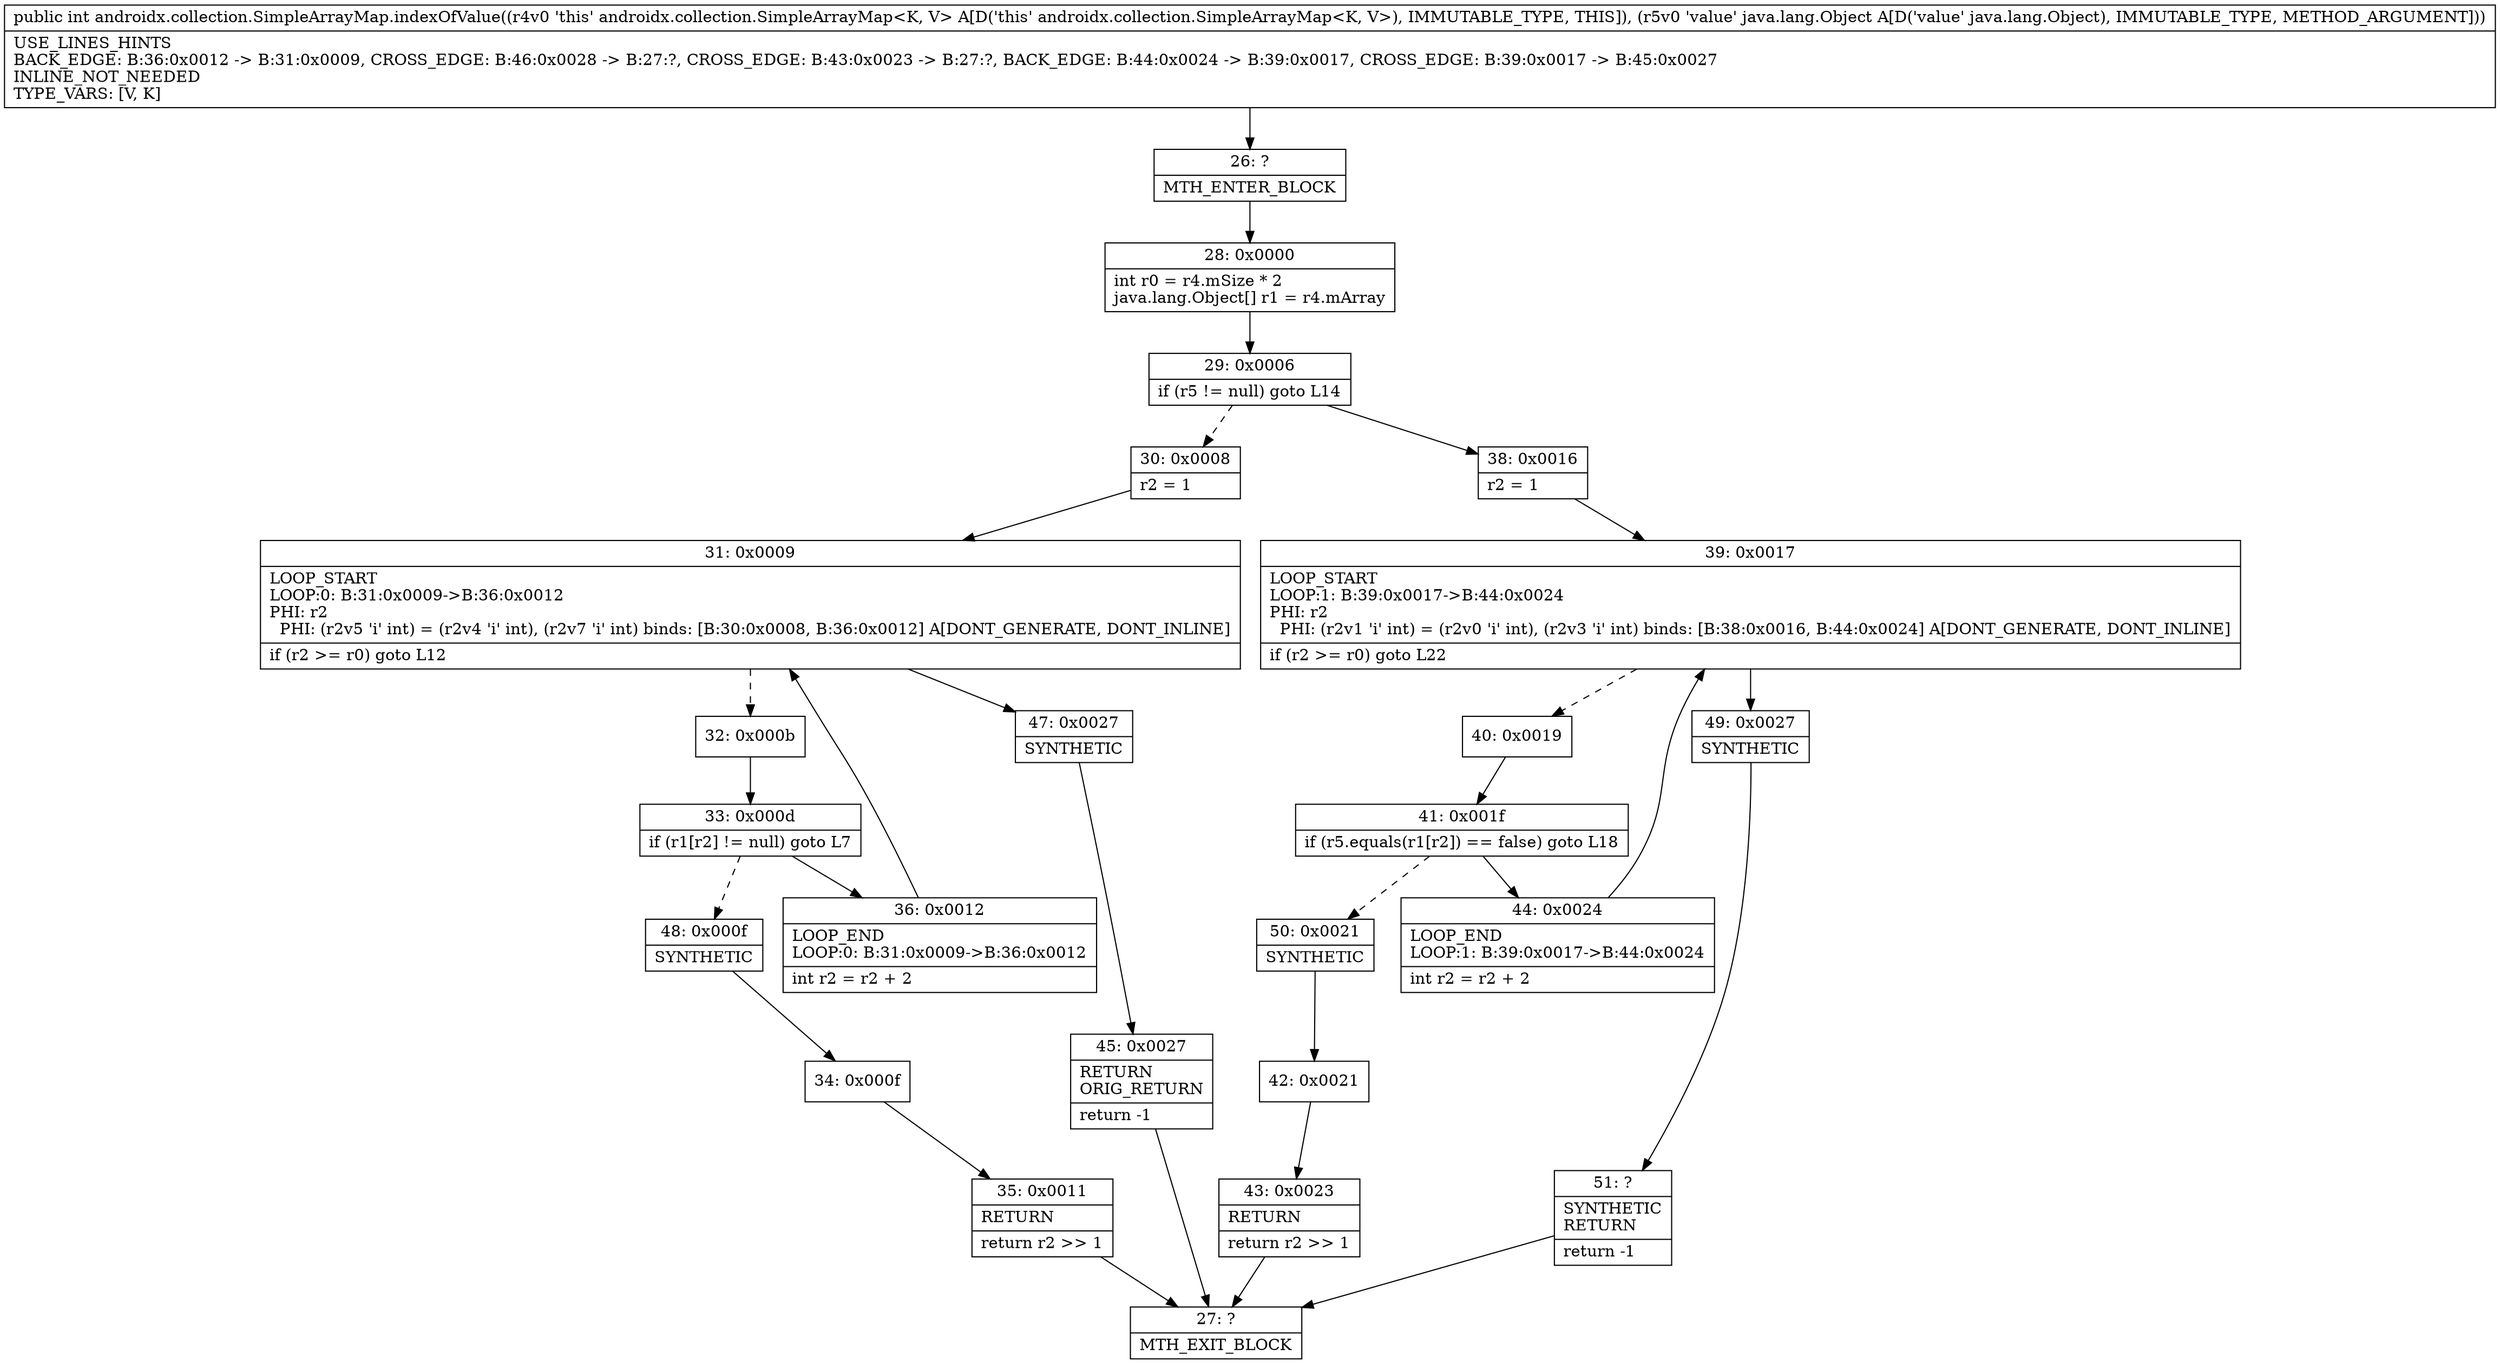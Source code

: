 digraph "CFG forandroidx.collection.SimpleArrayMap.indexOfValue(Ljava\/lang\/Object;)I" {
Node_26 [shape=record,label="{26\:\ ?|MTH_ENTER_BLOCK\l}"];
Node_28 [shape=record,label="{28\:\ 0x0000|int r0 = r4.mSize * 2\ljava.lang.Object[] r1 = r4.mArray\l}"];
Node_29 [shape=record,label="{29\:\ 0x0006|if (r5 != null) goto L14\l}"];
Node_30 [shape=record,label="{30\:\ 0x0008|r2 = 1\l}"];
Node_31 [shape=record,label="{31\:\ 0x0009|LOOP_START\lLOOP:0: B:31:0x0009\-\>B:36:0x0012\lPHI: r2 \l  PHI: (r2v5 'i' int) = (r2v4 'i' int), (r2v7 'i' int) binds: [B:30:0x0008, B:36:0x0012] A[DONT_GENERATE, DONT_INLINE]\l|if (r2 \>= r0) goto L12\l}"];
Node_32 [shape=record,label="{32\:\ 0x000b}"];
Node_33 [shape=record,label="{33\:\ 0x000d|if (r1[r2] != null) goto L7\l}"];
Node_36 [shape=record,label="{36\:\ 0x0012|LOOP_END\lLOOP:0: B:31:0x0009\-\>B:36:0x0012\l|int r2 = r2 + 2\l}"];
Node_48 [shape=record,label="{48\:\ 0x000f|SYNTHETIC\l}"];
Node_34 [shape=record,label="{34\:\ 0x000f}"];
Node_35 [shape=record,label="{35\:\ 0x0011|RETURN\l|return r2 \>\> 1\l}"];
Node_27 [shape=record,label="{27\:\ ?|MTH_EXIT_BLOCK\l}"];
Node_47 [shape=record,label="{47\:\ 0x0027|SYNTHETIC\l}"];
Node_45 [shape=record,label="{45\:\ 0x0027|RETURN\lORIG_RETURN\l|return \-1\l}"];
Node_38 [shape=record,label="{38\:\ 0x0016|r2 = 1\l}"];
Node_39 [shape=record,label="{39\:\ 0x0017|LOOP_START\lLOOP:1: B:39:0x0017\-\>B:44:0x0024\lPHI: r2 \l  PHI: (r2v1 'i' int) = (r2v0 'i' int), (r2v3 'i' int) binds: [B:38:0x0016, B:44:0x0024] A[DONT_GENERATE, DONT_INLINE]\l|if (r2 \>= r0) goto L22\l}"];
Node_40 [shape=record,label="{40\:\ 0x0019}"];
Node_41 [shape=record,label="{41\:\ 0x001f|if (r5.equals(r1[r2]) == false) goto L18\l}"];
Node_44 [shape=record,label="{44\:\ 0x0024|LOOP_END\lLOOP:1: B:39:0x0017\-\>B:44:0x0024\l|int r2 = r2 + 2\l}"];
Node_50 [shape=record,label="{50\:\ 0x0021|SYNTHETIC\l}"];
Node_42 [shape=record,label="{42\:\ 0x0021}"];
Node_43 [shape=record,label="{43\:\ 0x0023|RETURN\l|return r2 \>\> 1\l}"];
Node_49 [shape=record,label="{49\:\ 0x0027|SYNTHETIC\l}"];
Node_51 [shape=record,label="{51\:\ ?|SYNTHETIC\lRETURN\l|return \-1\l}"];
MethodNode[shape=record,label="{public int androidx.collection.SimpleArrayMap.indexOfValue((r4v0 'this' androidx.collection.SimpleArrayMap\<K, V\> A[D('this' androidx.collection.SimpleArrayMap\<K, V\>), IMMUTABLE_TYPE, THIS]), (r5v0 'value' java.lang.Object A[D('value' java.lang.Object), IMMUTABLE_TYPE, METHOD_ARGUMENT]))  | USE_LINES_HINTS\lBACK_EDGE: B:36:0x0012 \-\> B:31:0x0009, CROSS_EDGE: B:46:0x0028 \-\> B:27:?, CROSS_EDGE: B:43:0x0023 \-\> B:27:?, BACK_EDGE: B:44:0x0024 \-\> B:39:0x0017, CROSS_EDGE: B:39:0x0017 \-\> B:45:0x0027\lINLINE_NOT_NEEDED\lTYPE_VARS: [V, K]\l}"];
MethodNode -> Node_26;Node_26 -> Node_28;
Node_28 -> Node_29;
Node_29 -> Node_30[style=dashed];
Node_29 -> Node_38;
Node_30 -> Node_31;
Node_31 -> Node_32[style=dashed];
Node_31 -> Node_47;
Node_32 -> Node_33;
Node_33 -> Node_36;
Node_33 -> Node_48[style=dashed];
Node_36 -> Node_31;
Node_48 -> Node_34;
Node_34 -> Node_35;
Node_35 -> Node_27;
Node_47 -> Node_45;
Node_45 -> Node_27;
Node_38 -> Node_39;
Node_39 -> Node_40[style=dashed];
Node_39 -> Node_49;
Node_40 -> Node_41;
Node_41 -> Node_44;
Node_41 -> Node_50[style=dashed];
Node_44 -> Node_39;
Node_50 -> Node_42;
Node_42 -> Node_43;
Node_43 -> Node_27;
Node_49 -> Node_51;
Node_51 -> Node_27;
}

